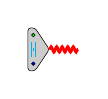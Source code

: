 \begin{tikzpicture}[x=0.6ex,y=0.6ex]
    
    \begin{scope}[rotate=0,very thin]
     \filldraw[fill=black!20,rounded corners=1](-1,-3) -- (0,-3) -- (2,0) -- (0,3) -- (-1,3) -- cycle;
     
        \draw[
red, line width=1, decorate, decoration={snake,amplitude=1,segment length=2}](2,0) -- (6,0);
     \begin{scope}[shift={(-1,0)},rotate=90]
        \filldraw[fill=green] (2,-0.75) circle (0.25);
        \filldraw[fill=blue] (-2,-0.75) circle (0.25);



        \begin{scope}[color=cyan]
            \draw (-1,-.5) -- (1,-0.5);
            \draw (-.25,-.75) -- (.25,-.75);
            \draw (-1,-1) -- (1,-1);
        \end{scope}
       \end{scope}
    \end{scope}
\end{tikzpicture}